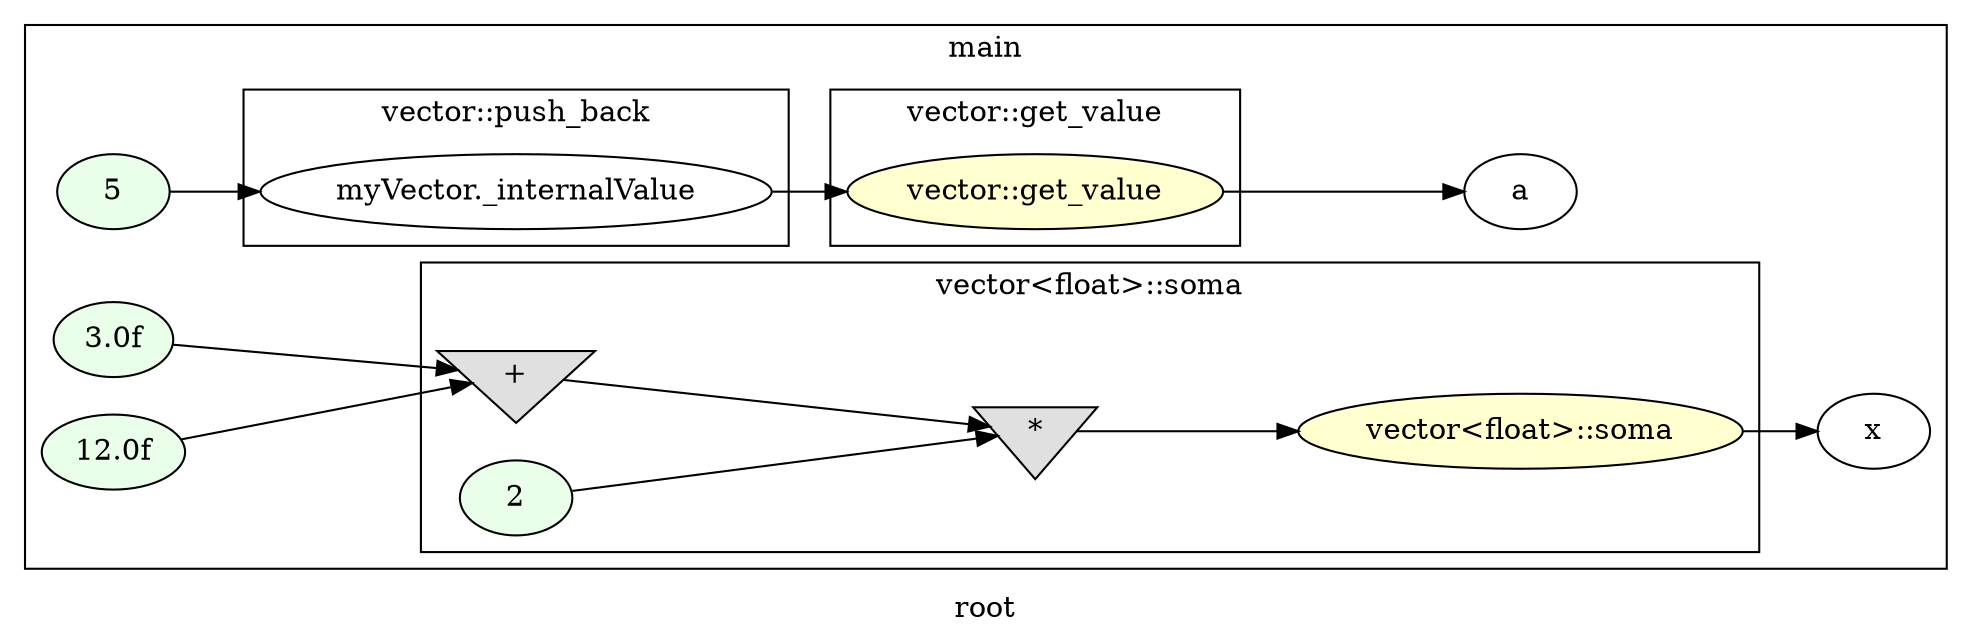 digraph G
{
rankdir=LR;
label = "root";
subgraph cluster_1 {
label = "main";
parent = "G";
startinglines = "39_45_45";
	node_000002 [ label = "5", style=filled, fillcolor="#E9FFE9", startinglines=48 ]
	node_000005 [ label = "a", startingline=16 ]
	node_000006 [ label = "3.0f", style=filled, fillcolor="#E9FFE9", startinglines=53 ]
	node_000007 [ label = "12.0f", style=filled, fillcolor="#E9FFE9", startinglines=53 ]
	node_000012 [ label = "x", startingline=41 ]
subgraph cluster_2 {
label = "vector::push_back";
parent = "cluster_1";
startinglines = "45_47_48";
	node_000003 [ label = "myVector._internalValue", startingline=11 ]
}
subgraph cluster_3 {
label = "vector::get_value";
parent = "cluster_1";
startinglines = "48_11_50";
	node_000004 [ label = "vector::get_value", style=filled, fillcolor="#FFFFD0", startinglines=16 ]
}
subgraph cluster_4 {
label = "vector<float>::soma";
parent = "cluster_1";
startinglines = "16_52_53";
	node_000008 [ label = "+", shape=invtriangle, style=filled, fillcolor="#E0E0E0", startinglines=41 ]
	node_000009 [ label = "2", style=filled, fillcolor="#E9FFE9", startinglines=41 ]
	node_000010 [ label = "*", shape=invtriangle, style=filled, fillcolor="#E0E0E0", startinglines=41 ]
	node_000011 [ label = "vector<float>::soma", style=filled, fillcolor="#FFFFD0", startinglines=41 ]
}
}
	node_000002 -> node_000003
	node_000006 -> node_000008
	node_000007 -> node_000008
	node_000003 -> node_000004
	node_000004 -> node_000005
	node_000008 -> node_000010
	node_000009 -> node_000010
	node_000010 -> node_000011
	node_000011 -> node_000012
}
